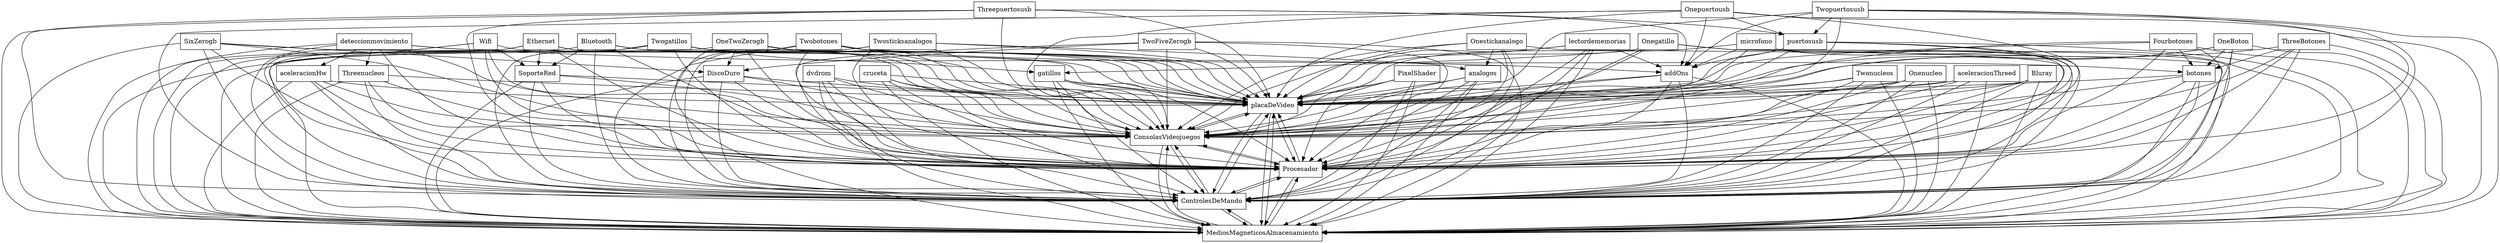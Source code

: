 digraph{
graph [rankdir=TB];
node [shape=box];
edge [arrowhead=normal];
0[label="Ethernet",]
1[label="Twosticksanalogos",]
2[label="OneBoton",]
3[label="ThreeBotones",]
4[label="Bluetooth",]
5[label="SixZerogb",]
6[label="gatillos",]
7[label="Bluray",]
8[label="lectordememorias",]
9[label="placaDeVideo",]
10[label="DiscoDuro",]
11[label="botones",]
12[label="Twogatillos",]
13[label="TwoFiveZerogb",]
14[label="cruceta",]
15[label="ConsolasVideojuegos",]
16[label="OneTwoZerogb",]
17[label="MediosMagneticosAlmacenamiento",]
18[label="Onenucleo",]
19[label="Onegatillo",]
20[label="aceleracionThreed",]
21[label="Threenucleos",]
22[label="Threepuertosusb",]
23[label="microfono",]
24[label="Twonucleos",]
25[label="PixelShader",]
26[label="SoporteRed",]
27[label="aceleracionHw",]
28[label="Onestickanalogo",]
29[label="addOns",]
30[label="Fourbotones",]
31[label="Onepuertousb",]
32[label="deteccionmovimiento",]
33[label="puertosusb",]
34[label="ControlesDeMando",]
35[label="Procesador",]
36[label="Twopuertosusb",]
37[label="analogos",]
38[label="Twobotones",]
39[label="Wifi",]
40[label="dvdrom",]
0->9[label="",]
0->15[label="",]
0->17[label="",]
0->26[label="",]
0->34[label="",]
0->35[label="",]
1->9[label="",]
1->15[label="",]
1->17[label="",]
1->34[label="",]
1->35[label="",]
1->37[label="",]
2->9[label="",]
2->11[label="",]
2->15[label="",]
2->17[label="",]
2->34[label="",]
2->35[label="",]
3->9[label="",]
3->11[label="",]
3->15[label="",]
3->17[label="",]
3->34[label="",]
3->35[label="",]
4->9[label="",]
4->15[label="",]
4->17[label="",]
4->26[label="",]
4->34[label="",]
4->35[label="",]
5->9[label="",]
5->10[label="",]
5->15[label="",]
5->17[label="",]
5->34[label="",]
5->35[label="",]
6->9[label="",]
6->15[label="",]
6->17[label="",]
6->34[label="",]
6->35[label="",]
7->9[label="",]
7->15[label="",]
7->17[label="",]
7->34[label="",]
7->35[label="",]
8->9[label="",]
8->15[label="",]
8->17[label="",]
8->29[label="",]
8->34[label="",]
8->35[label="",]
9->15[label="",]
9->17[label="",]
9->34[label="",]
9->35[label="",]
10->9[label="",]
10->15[label="",]
10->17[label="",]
10->34[label="",]
10->35[label="",]
11->9[label="",]
11->15[label="",]
11->17[label="",]
11->34[label="",]
11->35[label="",]
12->6[label="",]
12->9[label="",]
12->15[label="",]
12->17[label="",]
12->34[label="",]
12->35[label="",]
13->9[label="",]
13->10[label="",]
13->15[label="",]
13->17[label="",]
13->34[label="",]
13->35[label="",]
14->9[label="",]
14->15[label="",]
14->17[label="",]
14->34[label="",]
14->35[label="",]
15->9[label="",]
15->17[label="",]
15->34[label="",]
15->35[label="",]
16->9[label="",]
16->10[label="",]
16->15[label="",]
16->17[label="",]
16->34[label="",]
16->35[label="",]
17->9[label="",]
17->15[label="",]
17->34[label="",]
17->35[label="",]
18->9[label="",]
18->15[label="",]
18->17[label="",]
18->34[label="",]
18->35[label="",]
19->6[label="",]
19->9[label="",]
19->15[label="",]
19->17[label="",]
19->34[label="",]
19->35[label="",]
20->9[label="",]
20->15[label="",]
20->17[label="",]
20->34[label="",]
20->35[label="",]
21->9[label="",]
21->15[label="",]
21->17[label="",]
21->34[label="",]
21->35[label="",]
22->9[label="",]
22->15[label="",]
22->17[label="",]
22->29[label="",]
22->33[label="",]
22->34[label="",]
22->35[label="",]
23->9[label="",]
23->15[label="",]
23->17[label="",]
23->29[label="",]
23->34[label="",]
23->35[label="",]
24->9[label="",]
24->15[label="",]
24->17[label="",]
24->34[label="",]
24->35[label="",]
25->9[label="",]
25->15[label="",]
25->17[label="",]
25->34[label="",]
25->35[label="",]
26->9[label="",]
26->15[label="",]
26->17[label="",]
26->34[label="",]
26->35[label="",]
27->9[label="",]
27->15[label="",]
27->17[label="",]
27->34[label="",]
27->35[label="",]
28->9[label="",]
28->15[label="",]
28->17[label="",]
28->34[label="",]
28->35[label="",]
28->37[label="",]
29->9[label="",]
29->15[label="",]
29->17[label="",]
29->34[label="",]
29->35[label="",]
30->9[label="",]
30->11[label="",]
30->15[label="",]
30->17[label="",]
30->34[label="",]
30->35[label="",]
31->9[label="",]
31->15[label="",]
31->17[label="",]
31->29[label="",]
31->33[label="",]
31->34[label="",]
31->35[label="",]
32->9[label="",]
32->15[label="",]
32->17[label="",]
32->21[label="",]
32->27[label="",]
32->29[label="",]
32->34[label="",]
32->35[label="",]
33->9[label="",]
33->15[label="",]
33->17[label="",]
33->29[label="",]
33->34[label="",]
33->35[label="",]
34->9[label="",]
34->15[label="",]
34->17[label="",]
34->35[label="",]
35->9[label="",]
35->15[label="",]
35->17[label="",]
35->34[label="",]
36->9[label="",]
36->15[label="",]
36->17[label="",]
36->29[label="",]
36->33[label="",]
36->34[label="",]
36->35[label="",]
37->9[label="",]
37->15[label="",]
37->17[label="",]
37->34[label="",]
37->35[label="",]
38->9[label="",]
38->11[label="",]
38->15[label="",]
38->17[label="",]
38->34[label="",]
38->35[label="",]
39->9[label="",]
39->15[label="",]
39->17[label="",]
39->26[label="",]
39->34[label="",]
39->35[label="",]
40->9[label="",]
40->15[label="",]
40->17[label="",]
40->34[label="",]
40->35[label="",]
}
